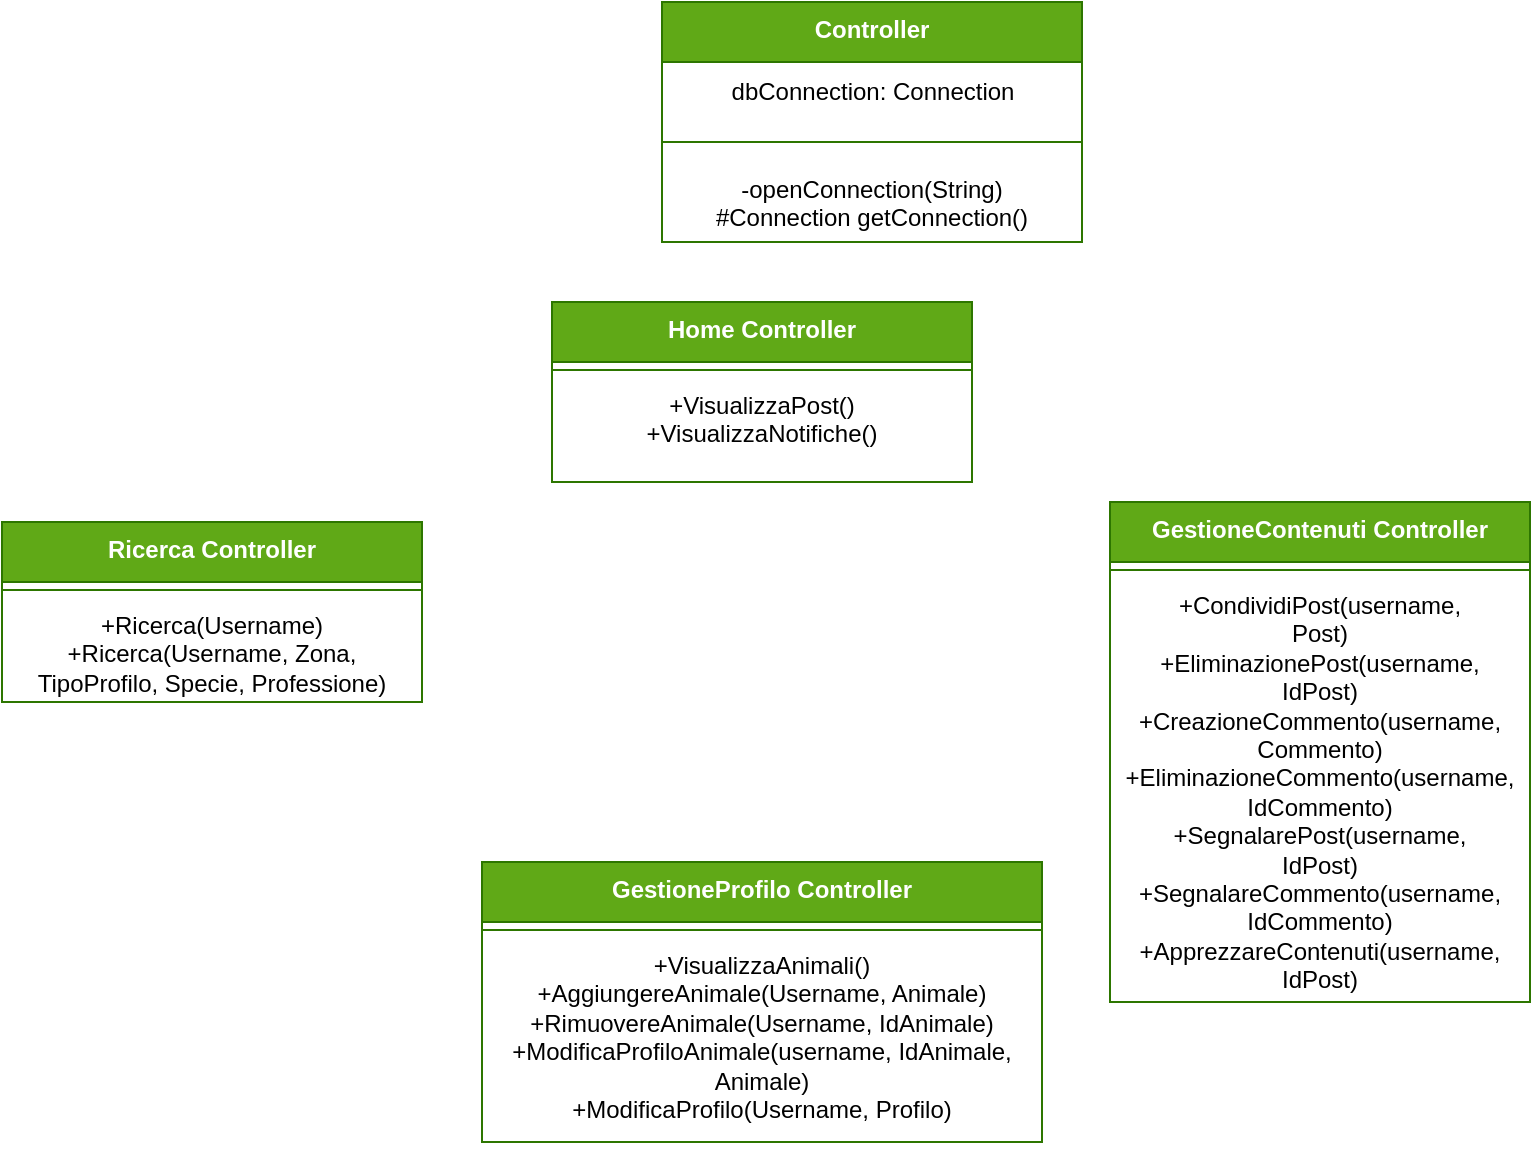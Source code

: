 <mxfile version="21.3.4" type="github">
  <diagram name="Pagina-1" id="c6r7ROtZYmS65uKzIdzQ">
    <mxGraphModel dx="1262" dy="751" grid="1" gridSize="10" guides="1" tooltips="1" connect="1" arrows="1" fold="1" page="1" pageScale="1" pageWidth="827" pageHeight="1169" math="0" shadow="0">
      <root>
        <mxCell id="0" />
        <mxCell id="1" parent="0" />
        <mxCell id="LnVoANyj6Dh3y2EfFEzu-1" value="&lt;div&gt;GestioneProfilo Controller&lt;br&gt;&lt;/div&gt;" style="swimlane;fontStyle=1;align=center;verticalAlign=top;childLayout=stackLayout;horizontal=1;startSize=30;horizontalStack=0;resizeParent=1;resizeParentMax=0;resizeLast=0;collapsible=1;marginBottom=0;whiteSpace=wrap;html=1;fillColor=#60a917;fontColor=#ffffff;strokeColor=#2D7600;" vertex="1" parent="1">
          <mxGeometry x="100" y="520" width="280" height="140" as="geometry" />
        </mxCell>
        <mxCell id="LnVoANyj6Dh3y2EfFEzu-2" value="" style="line;strokeWidth=1;fillColor=none;align=left;verticalAlign=middle;spacingTop=-1;spacingLeft=3;spacingRight=3;rotatable=0;labelPosition=right;points=[];portConstraint=eastwest;strokeColor=inherit;" vertex="1" parent="LnVoANyj6Dh3y2EfFEzu-1">
          <mxGeometry y="30" width="280" height="8" as="geometry" />
        </mxCell>
        <mxCell id="LnVoANyj6Dh3y2EfFEzu-3" value="&lt;div&gt;+VisualizzaAnimali()&lt;br&gt;&lt;/div&gt;&lt;div&gt;+AggiungereAnimale(Username, Animale)&lt;/div&gt;&lt;div&gt;+RimuovereAnimale(Username, IdAnimale)&lt;/div&gt;&lt;div&gt;+ModificaProfiloAnimale(username, IdAnimale, Animale)&lt;/div&gt;&lt;div&gt;+ModificaProfilo(Username, Profilo)&lt;br&gt;&lt;/div&gt;" style="text;strokeColor=none;fillColor=none;align=center;verticalAlign=top;spacingLeft=4;spacingRight=4;overflow=hidden;rotatable=0;points=[[0,0.5],[1,0.5]];portConstraint=eastwest;whiteSpace=wrap;html=1;" vertex="1" parent="LnVoANyj6Dh3y2EfFEzu-1">
          <mxGeometry y="38" width="280" height="102" as="geometry" />
        </mxCell>
        <mxCell id="LnVoANyj6Dh3y2EfFEzu-4" value="Home Controller" style="swimlane;fontStyle=1;align=center;verticalAlign=top;childLayout=stackLayout;horizontal=1;startSize=30;horizontalStack=0;resizeParent=1;resizeParentMax=0;resizeLast=0;collapsible=1;marginBottom=0;whiteSpace=wrap;html=1;fillColor=#60a917;fontColor=#ffffff;strokeColor=#2D7600;" vertex="1" parent="1">
          <mxGeometry x="135" y="240" width="210" height="90" as="geometry" />
        </mxCell>
        <mxCell id="LnVoANyj6Dh3y2EfFEzu-5" value="" style="line;strokeWidth=1;fillColor=none;align=left;verticalAlign=middle;spacingTop=-1;spacingLeft=3;spacingRight=3;rotatable=0;labelPosition=right;points=[];portConstraint=eastwest;strokeColor=inherit;" vertex="1" parent="LnVoANyj6Dh3y2EfFEzu-4">
          <mxGeometry y="30" width="210" height="8" as="geometry" />
        </mxCell>
        <mxCell id="LnVoANyj6Dh3y2EfFEzu-6" value="&lt;div&gt;+VisualizzaPost()&lt;/div&gt;&lt;div&gt;+VisualizzaNotifiche()&lt;br&gt;&lt;/div&gt;" style="text;strokeColor=none;fillColor=none;align=center;verticalAlign=top;spacingLeft=4;spacingRight=4;overflow=hidden;rotatable=0;points=[[0,0.5],[1,0.5]];portConstraint=eastwest;whiteSpace=wrap;html=1;" vertex="1" parent="LnVoANyj6Dh3y2EfFEzu-4">
          <mxGeometry y="38" width="210" height="52" as="geometry" />
        </mxCell>
        <mxCell id="LnVoANyj6Dh3y2EfFEzu-7" value="Ricerca Controller" style="swimlane;fontStyle=1;align=center;verticalAlign=top;childLayout=stackLayout;horizontal=1;startSize=30;horizontalStack=0;resizeParent=1;resizeParentMax=0;resizeLast=0;collapsible=1;marginBottom=0;whiteSpace=wrap;html=1;fillColor=#60a917;fontColor=#ffffff;strokeColor=#2D7600;" vertex="1" parent="1">
          <mxGeometry x="-140" y="350" width="210" height="90" as="geometry" />
        </mxCell>
        <mxCell id="LnVoANyj6Dh3y2EfFEzu-8" value="" style="line;strokeWidth=1;fillColor=none;align=left;verticalAlign=middle;spacingTop=-1;spacingLeft=3;spacingRight=3;rotatable=0;labelPosition=right;points=[];portConstraint=eastwest;strokeColor=inherit;" vertex="1" parent="LnVoANyj6Dh3y2EfFEzu-7">
          <mxGeometry y="30" width="210" height="8" as="geometry" />
        </mxCell>
        <mxCell id="LnVoANyj6Dh3y2EfFEzu-9" value="&lt;div&gt;+Ricerca(Username)&lt;/div&gt;&lt;div&gt;+Ricerca(Username, Zona, TipoProfilo, Specie, Professione)&lt;br&gt;&lt;/div&gt;" style="text;strokeColor=none;fillColor=none;align=center;verticalAlign=top;spacingLeft=4;spacingRight=4;overflow=hidden;rotatable=0;points=[[0,0.5],[1,0.5]];portConstraint=eastwest;whiteSpace=wrap;html=1;" vertex="1" parent="LnVoANyj6Dh3y2EfFEzu-7">
          <mxGeometry y="38" width="210" height="52" as="geometry" />
        </mxCell>
        <mxCell id="LnVoANyj6Dh3y2EfFEzu-10" value="GestioneContenuti Controller" style="swimlane;fontStyle=1;align=center;verticalAlign=top;childLayout=stackLayout;horizontal=1;startSize=30;horizontalStack=0;resizeParent=1;resizeParentMax=0;resizeLast=0;collapsible=1;marginBottom=0;whiteSpace=wrap;html=1;fillColor=#60a917;fontColor=#ffffff;strokeColor=#2D7600;" vertex="1" parent="1">
          <mxGeometry x="414" y="340" width="210" height="250" as="geometry" />
        </mxCell>
        <mxCell id="LnVoANyj6Dh3y2EfFEzu-11" value="" style="line;strokeWidth=1;fillColor=none;align=left;verticalAlign=middle;spacingTop=-1;spacingLeft=3;spacingRight=3;rotatable=0;labelPosition=right;points=[];portConstraint=eastwest;strokeColor=inherit;" vertex="1" parent="LnVoANyj6Dh3y2EfFEzu-10">
          <mxGeometry y="30" width="210" height="8" as="geometry" />
        </mxCell>
        <mxCell id="LnVoANyj6Dh3y2EfFEzu-12" value="+CondividiPost(username,&lt;br&gt;Post)&lt;br&gt;+EliminazionePost(username,&lt;br&gt;IdPost)&lt;br&gt;+CreazioneCommento(username,&lt;br&gt;Commento)&lt;br&gt;+EliminazioneCommento(username,&lt;br&gt;IdCommento)&lt;br&gt;+SegnalarePost(username,&lt;br&gt;IdPost)&lt;br&gt;+SegnalareCommento(username, IdCommento)&lt;br&gt;+ApprezzareContenuti(username,&lt;br&gt;IdPost)" style="text;strokeColor=none;fillColor=none;align=center;verticalAlign=top;spacingLeft=4;spacingRight=4;overflow=hidden;rotatable=0;points=[[0,0.5],[1,0.5]];portConstraint=eastwest;whiteSpace=wrap;html=1;" vertex="1" parent="LnVoANyj6Dh3y2EfFEzu-10">
          <mxGeometry y="38" width="210" height="212" as="geometry" />
        </mxCell>
        <mxCell id="LnVoANyj6Dh3y2EfFEzu-14" value="Controller" style="swimlane;fontStyle=1;align=center;verticalAlign=top;childLayout=stackLayout;horizontal=1;startSize=30;horizontalStack=0;resizeParent=1;resizeParentMax=0;resizeLast=0;collapsible=1;marginBottom=0;whiteSpace=wrap;html=1;fillColor=#60a917;fontColor=#ffffff;strokeColor=#2D7600;" vertex="1" parent="1">
          <mxGeometry x="190" y="90" width="210" height="120" as="geometry" />
        </mxCell>
        <mxCell id="LnVoANyj6Dh3y2EfFEzu-17" value="dbConnection: Connection" style="text;html=1;align=center;verticalAlign=middle;resizable=0;points=[];autosize=1;strokeColor=none;fillColor=none;" vertex="1" parent="LnVoANyj6Dh3y2EfFEzu-14">
          <mxGeometry y="30" width="210" height="30" as="geometry" />
        </mxCell>
        <mxCell id="LnVoANyj6Dh3y2EfFEzu-15" value="" style="line;strokeWidth=1;fillColor=none;align=left;verticalAlign=middle;spacingTop=-1;spacingLeft=3;spacingRight=3;rotatable=0;labelPosition=right;points=[];portConstraint=eastwest;strokeColor=inherit;" vertex="1" parent="LnVoANyj6Dh3y2EfFEzu-14">
          <mxGeometry y="60" width="210" height="20" as="geometry" />
        </mxCell>
        <mxCell id="LnVoANyj6Dh3y2EfFEzu-16" value="-openConnection(String)&lt;br&gt;#Connection getConnection()" style="text;strokeColor=none;fillColor=none;align=center;verticalAlign=top;spacingLeft=4;spacingRight=4;overflow=hidden;rotatable=0;points=[[0,0.5],[1,0.5]];portConstraint=eastwest;whiteSpace=wrap;html=1;" vertex="1" parent="LnVoANyj6Dh3y2EfFEzu-14">
          <mxGeometry y="80" width="210" height="40" as="geometry" />
        </mxCell>
      </root>
    </mxGraphModel>
  </diagram>
</mxfile>
